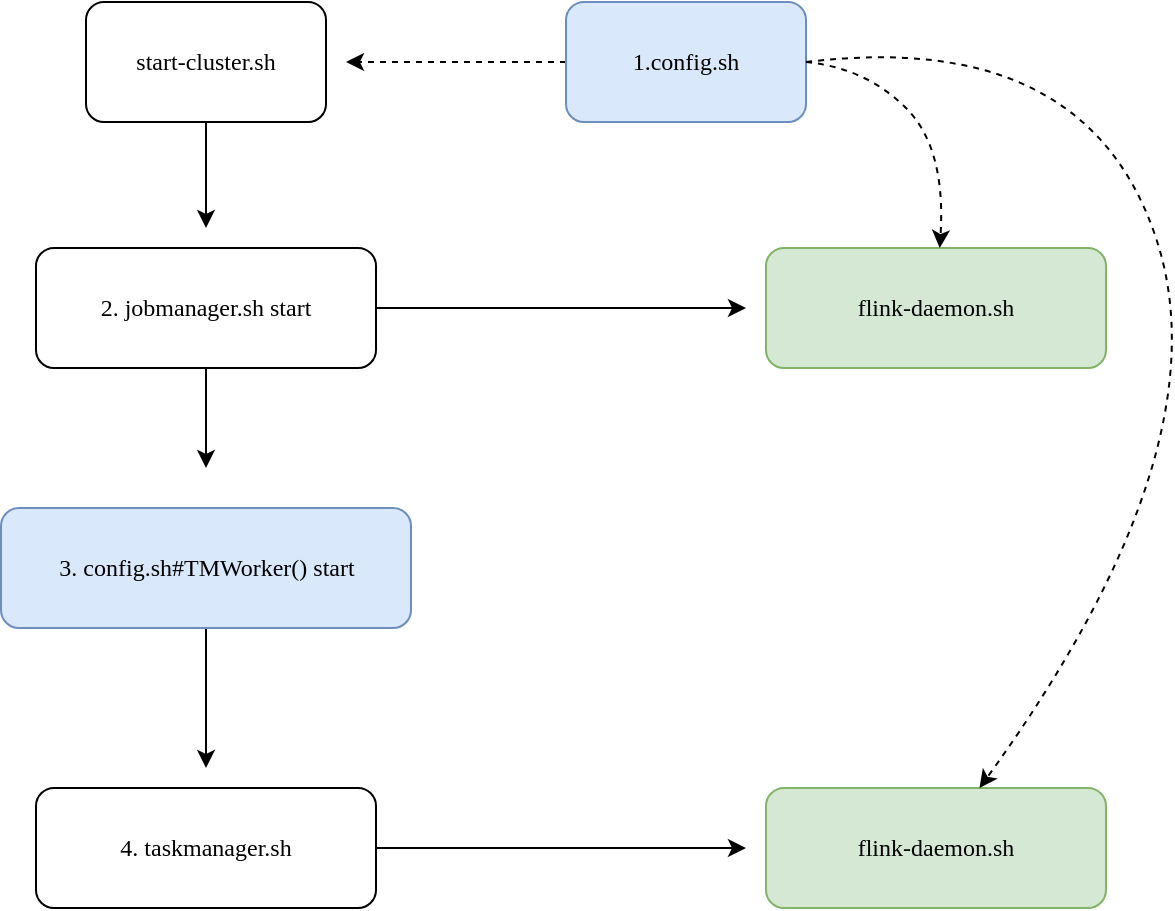 <mxfile version="24.1.0" type="device" pages="3">
  <diagram name="脚本执行脉络图" id="qLQxipcltvYCt7U49bK6">
    <mxGraphModel dx="2218" dy="1021" grid="1" gridSize="10" guides="1" tooltips="1" connect="1" arrows="1" fold="1" page="0" pageScale="1" pageWidth="827" pageHeight="1169" math="0" shadow="0">
      <root>
        <mxCell id="0" />
        <mxCell id="1" parent="0" />
        <mxCell id="XckGWlKGxGuaQi7iGHcU-10" style="edgeStyle=orthogonalEdgeStyle;rounded=0;orthogonalLoop=1;jettySize=auto;html=1;fontFamily=Comic Sans MS;" parent="1" source="XckGWlKGxGuaQi7iGHcU-1" edge="1">
          <mxGeometry relative="1" as="geometry">
            <mxPoint x="70" y="220" as="targetPoint" />
          </mxGeometry>
        </mxCell>
        <mxCell id="XckGWlKGxGuaQi7iGHcU-1" value="start-cluster.sh" style="rounded=1;whiteSpace=wrap;html=1;fontFamily=Comic Sans MS;" parent="1" vertex="1">
          <mxGeometry x="10" y="107" width="120" height="60" as="geometry" />
        </mxCell>
        <mxCell id="XckGWlKGxGuaQi7iGHcU-14" style="edgeStyle=orthogonalEdgeStyle;rounded=0;orthogonalLoop=1;jettySize=auto;html=1;fontFamily=Comic Sans MS;dashed=1;" parent="1" source="XckGWlKGxGuaQi7iGHcU-2" edge="1">
          <mxGeometry relative="1" as="geometry">
            <mxPoint x="140" y="137" as="targetPoint" />
          </mxGeometry>
        </mxCell>
        <mxCell id="XckGWlKGxGuaQi7iGHcU-2" value="1.config.sh" style="rounded=1;whiteSpace=wrap;html=1;fillColor=#dae8fc;strokeColor=#6c8ebf;fontFamily=Comic Sans MS;" parent="1" vertex="1">
          <mxGeometry x="250" y="107" width="120" height="60" as="geometry" />
        </mxCell>
        <mxCell id="XckGWlKGxGuaQi7iGHcU-12" style="edgeStyle=orthogonalEdgeStyle;rounded=0;orthogonalLoop=1;jettySize=auto;html=1;fontFamily=Comic Sans MS;" parent="1" source="XckGWlKGxGuaQi7iGHcU-3" edge="1">
          <mxGeometry relative="1" as="geometry">
            <mxPoint x="70" y="340" as="targetPoint" />
          </mxGeometry>
        </mxCell>
        <mxCell id="XckGWlKGxGuaQi7iGHcU-18" style="edgeStyle=orthogonalEdgeStyle;rounded=0;orthogonalLoop=1;jettySize=auto;html=1;" parent="1" source="XckGWlKGxGuaQi7iGHcU-3" edge="1">
          <mxGeometry relative="1" as="geometry">
            <mxPoint x="340" y="260" as="targetPoint" />
          </mxGeometry>
        </mxCell>
        <mxCell id="XckGWlKGxGuaQi7iGHcU-3" value="2. jobmanager.sh start" style="rounded=1;whiteSpace=wrap;html=1;fontFamily=Comic Sans MS;" parent="1" vertex="1">
          <mxGeometry x="-15" y="230" width="170" height="60" as="geometry" />
        </mxCell>
        <mxCell id="XckGWlKGxGuaQi7iGHcU-16" style="edgeStyle=orthogonalEdgeStyle;rounded=0;orthogonalLoop=1;jettySize=auto;html=1;" parent="1" source="XckGWlKGxGuaQi7iGHcU-4" edge="1">
          <mxGeometry relative="1" as="geometry">
            <mxPoint x="70" y="490" as="targetPoint" />
          </mxGeometry>
        </mxCell>
        <mxCell id="XckGWlKGxGuaQi7iGHcU-4" value="3. config.sh#TMWorker() start" style="rounded=1;whiteSpace=wrap;html=1;fontFamily=Comic Sans MS;fillColor=#dae8fc;strokeColor=#6c8ebf;" parent="1" vertex="1">
          <mxGeometry x="-32.5" y="360" width="205" height="60" as="geometry" />
        </mxCell>
        <mxCell id="XckGWlKGxGuaQi7iGHcU-20" style="edgeStyle=orthogonalEdgeStyle;rounded=0;orthogonalLoop=1;jettySize=auto;html=1;" parent="1" source="XckGWlKGxGuaQi7iGHcU-15" edge="1">
          <mxGeometry relative="1" as="geometry">
            <mxPoint x="340" y="530" as="targetPoint" />
          </mxGeometry>
        </mxCell>
        <mxCell id="XckGWlKGxGuaQi7iGHcU-15" value="4. taskmanager.sh" style="rounded=1;whiteSpace=wrap;html=1;fontFamily=Comic Sans MS;" parent="1" vertex="1">
          <mxGeometry x="-15" y="500" width="170" height="60" as="geometry" />
        </mxCell>
        <mxCell id="XckGWlKGxGuaQi7iGHcU-17" value="flink-daemon.sh" style="rounded=1;whiteSpace=wrap;html=1;fontFamily=Comic Sans MS;fillColor=#d5e8d4;strokeColor=#82b366;" parent="1" vertex="1">
          <mxGeometry x="350" y="230" width="170" height="60" as="geometry" />
        </mxCell>
        <mxCell id="XckGWlKGxGuaQi7iGHcU-19" value="flink-daemon.sh" style="rounded=1;whiteSpace=wrap;html=1;fontFamily=Comic Sans MS;fillColor=#d5e8d4;strokeColor=#82b366;" parent="1" vertex="1">
          <mxGeometry x="350" y="500" width="170" height="60" as="geometry" />
        </mxCell>
        <mxCell id="XckGWlKGxGuaQi7iGHcU-21" value="" style="curved=1;endArrow=classic;html=1;rounded=0;exitX=1;exitY=0.5;exitDx=0;exitDy=0;dashed=1;" parent="1" source="XckGWlKGxGuaQi7iGHcU-2" target="XckGWlKGxGuaQi7iGHcU-17" edge="1">
          <mxGeometry width="50" height="50" relative="1" as="geometry">
            <mxPoint x="540" y="110" as="sourcePoint" />
            <mxPoint x="590" y="60" as="targetPoint" />
            <Array as="points">
              <mxPoint x="400" y="140" />
              <mxPoint x="440" y="180" />
            </Array>
          </mxGeometry>
        </mxCell>
        <mxCell id="XckGWlKGxGuaQi7iGHcU-22" value="" style="curved=1;endArrow=classic;html=1;rounded=0;exitX=1;exitY=0.5;exitDx=0;exitDy=0;dashed=1;" parent="1" source="XckGWlKGxGuaQi7iGHcU-2" target="XckGWlKGxGuaQi7iGHcU-19" edge="1">
          <mxGeometry width="50" height="50" relative="1" as="geometry">
            <mxPoint x="370" y="140" as="sourcePoint" />
            <mxPoint x="510" y="70" as="targetPoint" />
            <Array as="points">
              <mxPoint x="510" y="120" />
              <mxPoint x="580" y="330" />
            </Array>
          </mxGeometry>
        </mxCell>
      </root>
    </mxGraphModel>
  </diagram>
  <diagram id="6ah8BxiyfzNkMK9-WwPY" name="架构图">
    <mxGraphModel dx="2618" dy="1421" grid="1" gridSize="10" guides="1" tooltips="1" connect="1" arrows="1" fold="1" page="0" pageScale="1" pageWidth="827" pageHeight="1169" math="0" shadow="0">
      <root>
        <mxCell id="0" />
        <mxCell id="1" parent="0" />
        <mxCell id="Ogwne1K36fe63-1TLjFC-1" value="" style="rounded=0;whiteSpace=wrap;html=1;fillColor=#F5A030;" vertex="1" parent="1">
          <mxGeometry x="138" y="200" width="300" height="250" as="geometry" />
        </mxCell>
        <mxCell id="Ogwne1K36fe63-1TLjFC-2" value="Actor System" style="rounded=0;whiteSpace=wrap;html=1;fillColor=#b8bec6;fontColor=#333333;strokeColor=#666666;" vertex="1" parent="1">
          <mxGeometry x="148" y="250" width="280" height="50" as="geometry" />
        </mxCell>
        <mxCell id="Ogwne1K36fe63-1TLjFC-3" value="Scheduler" style="rounded=0;whiteSpace=wrap;html=1;fillColor=#b8bec6;fontColor=#333333;strokeColor=#666666;" vertex="1" parent="1">
          <mxGeometry x="328" y="320" width="100" height="40" as="geometry" />
        </mxCell>
        <mxCell id="Ogwne1K36fe63-1TLjFC-4" value="Checkpoint&lt;br&gt;Coordinator" style="rounded=0;whiteSpace=wrap;html=1;fillColor=#b8bec6;fontColor=#333333;strokeColor=#666666;" vertex="1" parent="1">
          <mxGeometry x="328" y="380" width="100" height="40" as="geometry" />
        </mxCell>
        <mxCell id="Ogwne1K36fe63-1TLjFC-5" value="JobManager" style="text;html=1;align=center;verticalAlign=middle;whiteSpace=wrap;rounded=0;fontFamily=Comic Sans MS;fontSize=13;fontStyle=1" vertex="1" parent="1">
          <mxGeometry x="148" y="200" width="90" height="40" as="geometry" />
        </mxCell>
        <mxCell id="Ogwne1K36fe63-1TLjFC-7" value="" style="rounded=0;whiteSpace=wrap;html=1;fillColor=#e4eaf4;" vertex="1" parent="1">
          <mxGeometry x="148" y="320" width="170" height="100" as="geometry" />
        </mxCell>
        <mxCell id="Ogwne1K36fe63-1TLjFC-8" value="" style="ellipse;whiteSpace=wrap;html=1;aspect=fixed;fillColor=#F5A030;" vertex="1" parent="1">
          <mxGeometry x="278" y="348" width="14" height="14" as="geometry" />
        </mxCell>
        <mxCell id="Ogwne1K36fe63-1TLjFC-10" value="" style="ellipse;whiteSpace=wrap;html=1;aspect=fixed;fillColor=#F5A030;" vertex="1" parent="1">
          <mxGeometry x="277" y="379" width="14" height="14" as="geometry" />
        </mxCell>
        <mxCell id="Ogwne1K36fe63-1TLjFC-11" value="" style="ellipse;whiteSpace=wrap;html=1;aspect=fixed;fillColor=#F5A030;" vertex="1" parent="1">
          <mxGeometry x="224" y="365" width="14" height="14" as="geometry" />
        </mxCell>
        <mxCell id="Ogwne1K36fe63-1TLjFC-12" value="" style="ellipse;whiteSpace=wrap;html=1;aspect=fixed;fillColor=#F5A030;" vertex="1" parent="1">
          <mxGeometry x="238" y="399" width="14" height="14" as="geometry" />
        </mxCell>
        <mxCell id="Ogwne1K36fe63-1TLjFC-13" value="" style="ellipse;whiteSpace=wrap;html=1;aspect=fixed;fillColor=#F5A030;" vertex="1" parent="1">
          <mxGeometry x="174" y="393" width="14" height="14" as="geometry" />
        </mxCell>
        <mxCell id="Ogwne1K36fe63-1TLjFC-15" value="" style="endArrow=classic;html=1;rounded=0;entryX=0;entryY=1;entryDx=0;entryDy=0;exitX=1;exitY=0;exitDx=0;exitDy=0;" edge="1" parent="1" source="Ogwne1K36fe63-1TLjFC-13" target="Ogwne1K36fe63-1TLjFC-11">
          <mxGeometry width="50" height="50" relative="1" as="geometry">
            <mxPoint x="194" y="397" as="sourcePoint" />
            <mxPoint x="224" y="383" as="targetPoint" />
          </mxGeometry>
        </mxCell>
        <mxCell id="Ogwne1K36fe63-1TLjFC-16" value="" style="endArrow=classic;html=1;rounded=0;entryX=0;entryY=1;entryDx=0;entryDy=0;exitX=1;exitY=0.5;exitDx=0;exitDy=0;" edge="1" parent="1" source="Ogwne1K36fe63-1TLjFC-11">
          <mxGeometry width="50" height="50" relative="1" as="geometry">
            <mxPoint x="237" y="375" as="sourcePoint" />
            <mxPoint x="277" y="357" as="targetPoint" />
          </mxGeometry>
        </mxCell>
        <mxCell id="Ogwne1K36fe63-1TLjFC-17" value="" style="endArrow=classic;html=1;rounded=0;entryX=0;entryY=0.5;entryDx=0;entryDy=0;exitX=1;exitY=1;exitDx=0;exitDy=0;" edge="1" parent="1" source="Ogwne1K36fe63-1TLjFC-11" target="Ogwne1K36fe63-1TLjFC-10">
          <mxGeometry width="50" height="50" relative="1" as="geometry">
            <mxPoint x="248" y="382" as="sourcePoint" />
            <mxPoint x="287" y="367" as="targetPoint" />
          </mxGeometry>
        </mxCell>
        <mxCell id="Ogwne1K36fe63-1TLjFC-18" value="" style="endArrow=classic;html=1;rounded=0;entryX=0;entryY=1;entryDx=0;entryDy=0;exitX=1;exitY=0.5;exitDx=0;exitDy=0;" edge="1" parent="1" source="Ogwne1K36fe63-1TLjFC-12" target="Ogwne1K36fe63-1TLjFC-10">
          <mxGeometry width="50" height="50" relative="1" as="geometry">
            <mxPoint x="246" y="387" as="sourcePoint" />
            <mxPoint x="287" y="396" as="targetPoint" />
          </mxGeometry>
        </mxCell>
        <mxCell id="Ogwne1K36fe63-1TLjFC-19" value="" style="endArrow=classic;html=1;rounded=0;entryX=0;entryY=0.5;entryDx=0;entryDy=0;exitX=1;exitY=1;exitDx=0;exitDy=0;" edge="1" parent="1" source="Ogwne1K36fe63-1TLjFC-13" target="Ogwne1K36fe63-1TLjFC-12">
          <mxGeometry width="50" height="50" relative="1" as="geometry">
            <mxPoint x="196" y="405" as="sourcePoint" />
            <mxPoint x="236" y="387" as="targetPoint" />
          </mxGeometry>
        </mxCell>
        <mxCell id="Ogwne1K36fe63-1TLjFC-20" value="Dataflow Graph" style="text;html=1;align=center;verticalAlign=middle;whiteSpace=wrap;rounded=0;" vertex="1" parent="1">
          <mxGeometry x="168" y="325" width="100" height="35" as="geometry" />
        </mxCell>
        <mxCell id="Ogwne1K36fe63-1TLjFC-22" value="" style="rounded=0;whiteSpace=wrap;html=1;fillColor=#F5A030;" vertex="1" parent="1">
          <mxGeometry x="350" y="-330" width="300" height="330" as="geometry" />
        </mxCell>
        <mxCell id="Ogwne1K36fe63-1TLjFC-23" value="Task&lt;div&gt;Slot&lt;/div&gt;" style="rounded=0;whiteSpace=wrap;html=1;fillColor=#e4eaf4;fontColor=#333333;strokeColor=#666666;verticalAlign=top;" vertex="1" parent="1">
          <mxGeometry x="371" y="-280" width="67" height="110" as="geometry" />
        </mxCell>
        <mxCell id="Ogwne1K36fe63-1TLjFC-24" value="Memory &amp;amp; I/O Manager" style="rounded=0;whiteSpace=wrap;html=1;fillColor=#b8bec6;fontColor=#333333;strokeColor=#666666;" vertex="1" parent="1">
          <mxGeometry x="371" y="-150" width="257" height="40" as="geometry" />
        </mxCell>
        <mxCell id="Ogwne1K36fe63-1TLjFC-25" value="Network Manager" style="rounded=0;whiteSpace=wrap;html=1;fillColor=#b8bec6;fontColor=#333333;strokeColor=#666666;" vertex="1" parent="1">
          <mxGeometry x="372" y="-100" width="255" height="40" as="geometry" />
        </mxCell>
        <mxCell id="Ogwne1K36fe63-1TLjFC-26" value="TaskManager" style="text;html=1;align=center;verticalAlign=middle;whiteSpace=wrap;rounded=0;fontFamily=Comic Sans MS;fontSize=13;fontStyle=1" vertex="1" parent="1">
          <mxGeometry x="358" y="-330" width="90" height="40" as="geometry" />
        </mxCell>
        <mxCell id="Ogwne1K36fe63-1TLjFC-39" value="(Master / YARN Application Master)" style="text;html=1;align=center;verticalAlign=middle;whiteSpace=wrap;rounded=0;" vertex="1" parent="1">
          <mxGeometry x="175" y="460" width="226" height="30" as="geometry" />
        </mxCell>
        <mxCell id="Ogwne1K36fe63-1TLjFC-40" value="Task&lt;div&gt;Slot&lt;/div&gt;" style="rounded=0;whiteSpace=wrap;html=1;fillColor=#e4eaf4;fontColor=#333333;strokeColor=#666666;verticalAlign=top;" vertex="1" parent="1">
          <mxGeometry x="463.5" y="-280" width="70" height="110" as="geometry" />
        </mxCell>
        <mxCell id="Ogwne1K36fe63-1TLjFC-41" value="Task&lt;div&gt;Slot&lt;/div&gt;" style="rounded=0;whiteSpace=wrap;html=1;fillColor=#e4eaf4;fontColor=#333333;strokeColor=#666666;verticalAlign=top;" vertex="1" parent="1">
          <mxGeometry x="558" y="-280" width="70" height="110" as="geometry" />
        </mxCell>
        <mxCell id="Ogwne1K36fe63-1TLjFC-42" value="Actor System" style="rounded=0;whiteSpace=wrap;html=1;fillColor=#b8bec6;fontColor=#333333;strokeColor=#666666;" vertex="1" parent="1">
          <mxGeometry x="371" y="-50" width="255" height="40" as="geometry" />
        </mxCell>
        <mxCell id="Ogwne1K36fe63-1TLjFC-44" value="Task" style="ellipse;whiteSpace=wrap;html=1;aspect=fixed;fillColor=#BE74F1;" vertex="1" parent="1">
          <mxGeometry x="378" y="-230" width="50" height="50" as="geometry" />
        </mxCell>
        <mxCell id="Ogwne1K36fe63-1TLjFC-45" value="Task" style="ellipse;whiteSpace=wrap;html=1;aspect=fixed;fillColor=#BE74F1;" vertex="1" parent="1">
          <mxGeometry x="475" y="-230" width="50" height="50" as="geometry" />
        </mxCell>
        <mxCell id="Ogwne1K36fe63-1TLjFC-46" value="Worker" style="text;html=1;align=center;verticalAlign=middle;whiteSpace=wrap;rounded=0;" vertex="1" parent="1">
          <mxGeometry x="469" y="-360" width="60" height="30" as="geometry" />
        </mxCell>
        <mxCell id="Ogwne1K36fe63-1TLjFC-47" value="" style="rounded=0;whiteSpace=wrap;html=1;fillColor=#F5A030;" vertex="1" parent="1">
          <mxGeometry x="-90" y="-330" width="300" height="330" as="geometry" />
        </mxCell>
        <mxCell id="Ogwne1K36fe63-1TLjFC-48" value="Task&lt;div&gt;Slot&lt;/div&gt;" style="rounded=0;whiteSpace=wrap;html=1;fillColor=#e4eaf4;fontColor=#333333;strokeColor=#666666;verticalAlign=top;" vertex="1" parent="1">
          <mxGeometry x="-69" y="-280" width="67" height="110" as="geometry" />
        </mxCell>
        <mxCell id="Ogwne1K36fe63-1TLjFC-49" value="Memory &amp;amp; I/O Manager" style="rounded=0;whiteSpace=wrap;html=1;fillColor=#b8bec6;fontColor=#333333;strokeColor=#666666;" vertex="1" parent="1">
          <mxGeometry x="-69" y="-150" width="257" height="40" as="geometry" />
        </mxCell>
        <mxCell id="Ogwne1K36fe63-1TLjFC-50" value="Network Manager" style="rounded=0;whiteSpace=wrap;html=1;fillColor=#b8bec6;fontColor=#333333;strokeColor=#666666;" vertex="1" parent="1">
          <mxGeometry x="-68" y="-100" width="255" height="40" as="geometry" />
        </mxCell>
        <mxCell id="Ogwne1K36fe63-1TLjFC-51" value="TaskManager" style="text;html=1;align=center;verticalAlign=middle;whiteSpace=wrap;rounded=0;fontFamily=Comic Sans MS;fontSize=13;fontStyle=1" vertex="1" parent="1">
          <mxGeometry x="-82" y="-330" width="90" height="40" as="geometry" />
        </mxCell>
        <mxCell id="Ogwne1K36fe63-1TLjFC-52" value="Task&lt;div&gt;Slot&lt;/div&gt;" style="rounded=0;whiteSpace=wrap;html=1;fillColor=#e4eaf4;fontColor=#333333;strokeColor=#666666;verticalAlign=top;" vertex="1" parent="1">
          <mxGeometry x="23.5" y="-280" width="70" height="110" as="geometry" />
        </mxCell>
        <mxCell id="Ogwne1K36fe63-1TLjFC-53" value="Task&lt;div&gt;Slot&lt;/div&gt;" style="rounded=0;whiteSpace=wrap;html=1;fillColor=#e4eaf4;fontColor=#333333;strokeColor=#666666;verticalAlign=top;" vertex="1" parent="1">
          <mxGeometry x="118" y="-280" width="70" height="110" as="geometry" />
        </mxCell>
        <mxCell id="Ogwne1K36fe63-1TLjFC-54" value="Actor System" style="rounded=0;whiteSpace=wrap;html=1;fillColor=#b8bec6;fontColor=#333333;strokeColor=#666666;" vertex="1" parent="1">
          <mxGeometry x="-69" y="-50" width="255" height="40" as="geometry" />
        </mxCell>
        <mxCell id="Ogwne1K36fe63-1TLjFC-55" value="Task" style="ellipse;whiteSpace=wrap;html=1;aspect=fixed;fillColor=#BE74F1;" vertex="1" parent="1">
          <mxGeometry x="-62" y="-230" width="50" height="50" as="geometry" />
        </mxCell>
        <mxCell id="Ogwne1K36fe63-1TLjFC-56" value="Task" style="ellipse;whiteSpace=wrap;html=1;aspect=fixed;fillColor=#BE74F1;" vertex="1" parent="1">
          <mxGeometry x="35" y="-230" width="50" height="50" as="geometry" />
        </mxCell>
        <mxCell id="Ogwne1K36fe63-1TLjFC-57" value="Worker" style="text;html=1;align=center;verticalAlign=middle;whiteSpace=wrap;rounded=0;" vertex="1" parent="1">
          <mxGeometry x="29" y="-360" width="60" height="30" as="geometry" />
        </mxCell>
        <mxCell id="Ogwne1K36fe63-1TLjFC-59" value="Data Streams" style="shape=doubleArrow;whiteSpace=wrap;html=1;" vertex="1" parent="1">
          <mxGeometry x="180" y="-115" width="200" height="70" as="geometry" />
        </mxCell>
        <mxCell id="Ogwne1K36fe63-1TLjFC-60" value="" style="rounded=0;whiteSpace=wrap;html=1;" vertex="1" parent="1">
          <mxGeometry x="-540" y="50" width="350" height="220" as="geometry" />
        </mxCell>
        <mxCell id="Ogwne1K36fe63-1TLjFC-61" value="Flink Program" style="text;html=1;align=center;verticalAlign=middle;whiteSpace=wrap;rounded=0;fontFamily=Comic Sans MS;fontSize=13;fontStyle=1" vertex="1" parent="1">
          <mxGeometry x="-530" y="50" width="120" height="40" as="geometry" />
        </mxCell>
        <mxCell id="Ogwne1K36fe63-1TLjFC-62" value="Optimizer/&lt;br&gt;Graph Builder" style="rounded=0;whiteSpace=wrap;html=1;fillColor=#e4eaf4;" vertex="1" parent="1">
          <mxGeometry x="-510" y="170" width="120" height="60" as="geometry" />
        </mxCell>
        <mxCell id="Ogwne1K36fe63-1TLjFC-63" value="" style="rounded=0;whiteSpace=wrap;html=1;fillColor=#e4eaf4;" vertex="1" parent="1">
          <mxGeometry x="-320" y="170" width="120" height="90" as="geometry" />
        </mxCell>
        <mxCell id="Ogwne1K36fe63-1TLjFC-64" value="Actor&lt;div&gt;System&lt;/div&gt;" style="rounded=0;whiteSpace=wrap;html=1;fillColor=#b8bec6;" vertex="1" parent="1">
          <mxGeometry x="-310" y="206" width="100" height="44" as="geometry" />
        </mxCell>
        <mxCell id="Ogwne1K36fe63-1TLjFC-65" value="Client" style="text;html=1;align=center;verticalAlign=middle;whiteSpace=wrap;rounded=0;fontFamily=Comic Sans MS;fontSize=13;fontStyle=1" vertex="1" parent="1">
          <mxGeometry x="-320" y="166" width="80" height="34" as="geometry" />
        </mxCell>
        <mxCell id="Ogwne1K36fe63-1TLjFC-66" value="Program&lt;br&gt;code" style="shape=document;whiteSpace=wrap;html=1;boundedLbl=1;fillColor=#e6526e;" vertex="1" parent="1">
          <mxGeometry x="-410" y="90" width="120" height="60" as="geometry" />
        </mxCell>
      </root>
    </mxGraphModel>
  </diagram>
  <diagram id="871BP94PNj1M7mBtBspo" name="第 3 页">
    <mxGraphModel dx="2618" dy="1421" grid="1" gridSize="10" guides="1" tooltips="1" connect="1" arrows="1" fold="1" page="0" pageScale="1" pageWidth="827" pageHeight="1169" math="0" shadow="0">
      <root>
        <mxCell id="0" />
        <mxCell id="1" parent="0" />
        <mxCell id="5KXXsxhxferGEYDXDmMB-51" value="" style="rounded=1;whiteSpace=wrap;html=1;fillColor=none;strokeColor=#6c8ebf;dashed=1;" vertex="1" parent="1">
          <mxGeometry x="328" y="-360" width="342" height="380" as="geometry" />
        </mxCell>
        <mxCell id="5KXXsxhxferGEYDXDmMB-52" value="TaskManagerRunner" style="text;html=1;align=center;verticalAlign=middle;whiteSpace=wrap;rounded=1;fillColor=#dae8fc;strokeColor=default;fontStyle=1" vertex="1" parent="1">
          <mxGeometry x="387.5" y="-390" width="252" height="30" as="geometry" />
        </mxCell>
        <mxCell id="5KXXsxhxferGEYDXDmMB-1" value="" style="rounded=0;whiteSpace=wrap;html=1;fillColor=#F5A030;" vertex="1" parent="1">
          <mxGeometry x="138" y="200" width="300" height="250" as="geometry" />
        </mxCell>
        <mxCell id="5KXXsxhxferGEYDXDmMB-2" value="Actor System" style="rounded=0;whiteSpace=wrap;html=1;fillColor=#b8bec6;fontColor=#333333;strokeColor=#666666;" vertex="1" parent="1">
          <mxGeometry x="148" y="250" width="280" height="50" as="geometry" />
        </mxCell>
        <mxCell id="5KXXsxhxferGEYDXDmMB-3" value="Scheduler" style="rounded=0;whiteSpace=wrap;html=1;fillColor=#b8bec6;fontColor=#333333;strokeColor=#666666;" vertex="1" parent="1">
          <mxGeometry x="328" y="320" width="100" height="40" as="geometry" />
        </mxCell>
        <mxCell id="5KXXsxhxferGEYDXDmMB-4" value="Checkpoint&lt;br&gt;Coordinator" style="rounded=0;whiteSpace=wrap;html=1;fillColor=#b8bec6;fontColor=#333333;strokeColor=#666666;" vertex="1" parent="1">
          <mxGeometry x="328" y="380" width="100" height="40" as="geometry" />
        </mxCell>
        <mxCell id="5KXXsxhxferGEYDXDmMB-5" value="JobManager" style="text;html=1;align=center;verticalAlign=middle;whiteSpace=wrap;rounded=0;fontFamily=Comic Sans MS;fontSize=13;fontStyle=1" vertex="1" parent="1">
          <mxGeometry x="148" y="200" width="90" height="40" as="geometry" />
        </mxCell>
        <mxCell id="5KXXsxhxferGEYDXDmMB-6" value="" style="rounded=0;whiteSpace=wrap;html=1;fillColor=#e4eaf4;" vertex="1" parent="1">
          <mxGeometry x="148" y="320" width="170" height="100" as="geometry" />
        </mxCell>
        <mxCell id="5KXXsxhxferGEYDXDmMB-7" value="" style="ellipse;whiteSpace=wrap;html=1;aspect=fixed;fillColor=#F5A030;" vertex="1" parent="1">
          <mxGeometry x="278" y="348" width="14" height="14" as="geometry" />
        </mxCell>
        <mxCell id="5KXXsxhxferGEYDXDmMB-8" value="" style="ellipse;whiteSpace=wrap;html=1;aspect=fixed;fillColor=#F5A030;" vertex="1" parent="1">
          <mxGeometry x="277" y="379" width="14" height="14" as="geometry" />
        </mxCell>
        <mxCell id="5KXXsxhxferGEYDXDmMB-9" value="" style="ellipse;whiteSpace=wrap;html=1;aspect=fixed;fillColor=#F5A030;" vertex="1" parent="1">
          <mxGeometry x="224" y="365" width="14" height="14" as="geometry" />
        </mxCell>
        <mxCell id="5KXXsxhxferGEYDXDmMB-10" value="" style="ellipse;whiteSpace=wrap;html=1;aspect=fixed;fillColor=#F5A030;" vertex="1" parent="1">
          <mxGeometry x="238" y="399" width="14" height="14" as="geometry" />
        </mxCell>
        <mxCell id="5KXXsxhxferGEYDXDmMB-11" value="" style="ellipse;whiteSpace=wrap;html=1;aspect=fixed;fillColor=#F5A030;" vertex="1" parent="1">
          <mxGeometry x="174" y="393" width="14" height="14" as="geometry" />
        </mxCell>
        <mxCell id="5KXXsxhxferGEYDXDmMB-12" value="" style="endArrow=classic;html=1;rounded=0;entryX=0;entryY=1;entryDx=0;entryDy=0;exitX=1;exitY=0;exitDx=0;exitDy=0;" edge="1" parent="1" source="5KXXsxhxferGEYDXDmMB-11" target="5KXXsxhxferGEYDXDmMB-9">
          <mxGeometry width="50" height="50" relative="1" as="geometry">
            <mxPoint x="194" y="397" as="sourcePoint" />
            <mxPoint x="224" y="383" as="targetPoint" />
          </mxGeometry>
        </mxCell>
        <mxCell id="5KXXsxhxferGEYDXDmMB-13" value="" style="endArrow=classic;html=1;rounded=0;entryX=0;entryY=1;entryDx=0;entryDy=0;exitX=1;exitY=0.5;exitDx=0;exitDy=0;" edge="1" parent="1" source="5KXXsxhxferGEYDXDmMB-9">
          <mxGeometry width="50" height="50" relative="1" as="geometry">
            <mxPoint x="237" y="375" as="sourcePoint" />
            <mxPoint x="277" y="357" as="targetPoint" />
          </mxGeometry>
        </mxCell>
        <mxCell id="5KXXsxhxferGEYDXDmMB-14" value="" style="endArrow=classic;html=1;rounded=0;entryX=0;entryY=0.5;entryDx=0;entryDy=0;exitX=1;exitY=1;exitDx=0;exitDy=0;" edge="1" parent="1" source="5KXXsxhxferGEYDXDmMB-9" target="5KXXsxhxferGEYDXDmMB-8">
          <mxGeometry width="50" height="50" relative="1" as="geometry">
            <mxPoint x="248" y="382" as="sourcePoint" />
            <mxPoint x="287" y="367" as="targetPoint" />
          </mxGeometry>
        </mxCell>
        <mxCell id="5KXXsxhxferGEYDXDmMB-15" value="" style="endArrow=classic;html=1;rounded=0;entryX=0;entryY=1;entryDx=0;entryDy=0;exitX=1;exitY=0.5;exitDx=0;exitDy=0;" edge="1" parent="1" source="5KXXsxhxferGEYDXDmMB-10" target="5KXXsxhxferGEYDXDmMB-8">
          <mxGeometry width="50" height="50" relative="1" as="geometry">
            <mxPoint x="246" y="387" as="sourcePoint" />
            <mxPoint x="287" y="396" as="targetPoint" />
          </mxGeometry>
        </mxCell>
        <mxCell id="5KXXsxhxferGEYDXDmMB-16" value="" style="endArrow=classic;html=1;rounded=0;entryX=0;entryY=0.5;entryDx=0;entryDy=0;exitX=1;exitY=1;exitDx=0;exitDy=0;" edge="1" parent="1" source="5KXXsxhxferGEYDXDmMB-11" target="5KXXsxhxferGEYDXDmMB-10">
          <mxGeometry width="50" height="50" relative="1" as="geometry">
            <mxPoint x="196" y="405" as="sourcePoint" />
            <mxPoint x="236" y="387" as="targetPoint" />
          </mxGeometry>
        </mxCell>
        <mxCell id="5KXXsxhxferGEYDXDmMB-17" value="Dataflow Graph" style="text;html=1;align=center;verticalAlign=middle;whiteSpace=wrap;rounded=0;" vertex="1" parent="1">
          <mxGeometry x="168" y="325" width="100" height="35" as="geometry" />
        </mxCell>
        <mxCell id="5KXXsxhxferGEYDXDmMB-18" value="" style="rounded=0;whiteSpace=wrap;html=1;fillColor=#F5A030;" vertex="1" parent="1">
          <mxGeometry x="350" y="-330" width="300" height="330" as="geometry" />
        </mxCell>
        <mxCell id="5KXXsxhxferGEYDXDmMB-19" value="Task&lt;div&gt;Slot&lt;/div&gt;" style="rounded=0;whiteSpace=wrap;html=1;fillColor=#e4eaf4;fontColor=#333333;strokeColor=#666666;verticalAlign=top;" vertex="1" parent="1">
          <mxGeometry x="371" y="-280" width="67" height="110" as="geometry" />
        </mxCell>
        <mxCell id="5KXXsxhxferGEYDXDmMB-20" value="Memory &amp;amp; I/O Manager" style="rounded=0;whiteSpace=wrap;html=1;fillColor=#b8bec6;fontColor=#333333;strokeColor=#666666;" vertex="1" parent="1">
          <mxGeometry x="371" y="-150" width="257" height="40" as="geometry" />
        </mxCell>
        <mxCell id="5KXXsxhxferGEYDXDmMB-21" value="Network Manager" style="rounded=0;whiteSpace=wrap;html=1;fillColor=#b8bec6;fontColor=#333333;strokeColor=#666666;" vertex="1" parent="1">
          <mxGeometry x="372" y="-100" width="255" height="40" as="geometry" />
        </mxCell>
        <mxCell id="5KXXsxhxferGEYDXDmMB-22" value="TaskManager" style="text;html=1;align=center;verticalAlign=middle;whiteSpace=wrap;rounded=0;fontFamily=Comic Sans MS;fontSize=13;fontStyle=1" vertex="1" parent="1">
          <mxGeometry x="358" y="-330" width="90" height="40" as="geometry" />
        </mxCell>
        <mxCell id="5KXXsxhxferGEYDXDmMB-23" value="(Master / YARN Application Master)" style="text;html=1;align=center;verticalAlign=middle;whiteSpace=wrap;rounded=0;" vertex="1" parent="1">
          <mxGeometry x="175" y="460" width="226" height="30" as="geometry" />
        </mxCell>
        <mxCell id="5KXXsxhxferGEYDXDmMB-24" value="Task&lt;div&gt;Slot&lt;/div&gt;" style="rounded=0;whiteSpace=wrap;html=1;fillColor=#e4eaf4;fontColor=#333333;strokeColor=#666666;verticalAlign=top;" vertex="1" parent="1">
          <mxGeometry x="463.5" y="-280" width="70" height="110" as="geometry" />
        </mxCell>
        <mxCell id="5KXXsxhxferGEYDXDmMB-25" value="Task&lt;div&gt;Slot&lt;/div&gt;" style="rounded=0;whiteSpace=wrap;html=1;fillColor=#e4eaf4;fontColor=#333333;strokeColor=#666666;verticalAlign=top;" vertex="1" parent="1">
          <mxGeometry x="558" y="-280" width="70" height="110" as="geometry" />
        </mxCell>
        <mxCell id="5KXXsxhxferGEYDXDmMB-26" value="Actor System" style="rounded=0;whiteSpace=wrap;html=1;fillColor=#b8bec6;fontColor=#333333;strokeColor=#666666;" vertex="1" parent="1">
          <mxGeometry x="371" y="-50" width="255" height="40" as="geometry" />
        </mxCell>
        <mxCell id="5KXXsxhxferGEYDXDmMB-27" value="Task" style="ellipse;whiteSpace=wrap;html=1;aspect=fixed;fillColor=#BE74F1;" vertex="1" parent="1">
          <mxGeometry x="378" y="-230" width="50" height="50" as="geometry" />
        </mxCell>
        <mxCell id="5KXXsxhxferGEYDXDmMB-28" value="Task" style="ellipse;whiteSpace=wrap;html=1;aspect=fixed;fillColor=#BE74F1;" vertex="1" parent="1">
          <mxGeometry x="475" y="-230" width="50" height="50" as="geometry" />
        </mxCell>
        <mxCell id="5KXXsxhxferGEYDXDmMB-29" value="Worker" style="text;html=1;align=center;verticalAlign=middle;whiteSpace=wrap;rounded=0;" vertex="1" parent="1">
          <mxGeometry x="469" y="-360" width="60" height="30" as="geometry" />
        </mxCell>
        <mxCell id="5KXXsxhxferGEYDXDmMB-30" value="" style="rounded=0;whiteSpace=wrap;html=1;fillColor=#F5A030;" vertex="1" parent="1">
          <mxGeometry x="-90" y="-330" width="300" height="330" as="geometry" />
        </mxCell>
        <mxCell id="5KXXsxhxferGEYDXDmMB-31" value="Task&lt;div&gt;Slot&lt;/div&gt;" style="rounded=0;whiteSpace=wrap;html=1;fillColor=#e4eaf4;fontColor=#333333;strokeColor=#666666;verticalAlign=top;" vertex="1" parent="1">
          <mxGeometry x="-69" y="-280" width="67" height="110" as="geometry" />
        </mxCell>
        <mxCell id="5KXXsxhxferGEYDXDmMB-32" value="Memory &amp;amp; I/O Manager" style="rounded=0;whiteSpace=wrap;html=1;fillColor=#b8bec6;fontColor=#333333;strokeColor=#666666;" vertex="1" parent="1">
          <mxGeometry x="-69" y="-150" width="257" height="40" as="geometry" />
        </mxCell>
        <mxCell id="5KXXsxhxferGEYDXDmMB-33" value="Network Manager" style="rounded=0;whiteSpace=wrap;html=1;fillColor=#b8bec6;fontColor=#333333;strokeColor=#666666;" vertex="1" parent="1">
          <mxGeometry x="-68" y="-100" width="255" height="40" as="geometry" />
        </mxCell>
        <mxCell id="5KXXsxhxferGEYDXDmMB-34" value="TaskManager" style="text;html=1;align=center;verticalAlign=middle;whiteSpace=wrap;rounded=0;fontFamily=Comic Sans MS;fontSize=13;fontStyle=1" vertex="1" parent="1">
          <mxGeometry x="-82" y="-330" width="90" height="40" as="geometry" />
        </mxCell>
        <mxCell id="5KXXsxhxferGEYDXDmMB-35" value="Task&lt;div&gt;Slot&lt;/div&gt;" style="rounded=0;whiteSpace=wrap;html=1;fillColor=#e4eaf4;fontColor=#333333;strokeColor=#666666;verticalAlign=top;" vertex="1" parent="1">
          <mxGeometry x="23.5" y="-280" width="70" height="110" as="geometry" />
        </mxCell>
        <mxCell id="5KXXsxhxferGEYDXDmMB-36" value="Task&lt;div&gt;Slot&lt;/div&gt;" style="rounded=0;whiteSpace=wrap;html=1;fillColor=#e4eaf4;fontColor=#333333;strokeColor=#666666;verticalAlign=top;" vertex="1" parent="1">
          <mxGeometry x="118" y="-280" width="70" height="110" as="geometry" />
        </mxCell>
        <mxCell id="5KXXsxhxferGEYDXDmMB-37" value="Actor System" style="rounded=0;whiteSpace=wrap;html=1;fillColor=#b8bec6;fontColor=#333333;strokeColor=#666666;" vertex="1" parent="1">
          <mxGeometry x="-69" y="-50" width="255" height="40" as="geometry" />
        </mxCell>
        <mxCell id="5KXXsxhxferGEYDXDmMB-38" value="Task" style="ellipse;whiteSpace=wrap;html=1;aspect=fixed;fillColor=#BE74F1;" vertex="1" parent="1">
          <mxGeometry x="-62" y="-230" width="50" height="50" as="geometry" />
        </mxCell>
        <mxCell id="5KXXsxhxferGEYDXDmMB-39" value="Task" style="ellipse;whiteSpace=wrap;html=1;aspect=fixed;fillColor=#BE74F1;" vertex="1" parent="1">
          <mxGeometry x="35" y="-230" width="50" height="50" as="geometry" />
        </mxCell>
        <mxCell id="5KXXsxhxferGEYDXDmMB-40" value="Worker" style="text;html=1;align=center;verticalAlign=middle;whiteSpace=wrap;rounded=0;" vertex="1" parent="1">
          <mxGeometry x="29" y="-360" width="60" height="30" as="geometry" />
        </mxCell>
        <mxCell id="5KXXsxhxferGEYDXDmMB-41" value="Data Streams" style="shape=doubleArrow;whiteSpace=wrap;html=1;" vertex="1" parent="1">
          <mxGeometry x="180" y="-115" width="200" height="70" as="geometry" />
        </mxCell>
        <mxCell id="5KXXsxhxferGEYDXDmMB-42" value="" style="rounded=0;whiteSpace=wrap;html=1;" vertex="1" parent="1">
          <mxGeometry x="-540" y="50" width="350" height="220" as="geometry" />
        </mxCell>
        <mxCell id="5KXXsxhxferGEYDXDmMB-43" value="Flink Program" style="text;html=1;align=center;verticalAlign=middle;whiteSpace=wrap;rounded=0;fontFamily=Comic Sans MS;fontSize=13;fontStyle=1" vertex="1" parent="1">
          <mxGeometry x="-530" y="50" width="120" height="40" as="geometry" />
        </mxCell>
        <mxCell id="5KXXsxhxferGEYDXDmMB-44" value="Optimizer/&lt;br&gt;Graph Builder" style="rounded=0;whiteSpace=wrap;html=1;fillColor=#e4eaf4;" vertex="1" parent="1">
          <mxGeometry x="-510" y="170" width="120" height="60" as="geometry" />
        </mxCell>
        <mxCell id="5KXXsxhxferGEYDXDmMB-45" value="" style="rounded=0;whiteSpace=wrap;html=1;fillColor=#e4eaf4;" vertex="1" parent="1">
          <mxGeometry x="-320" y="170" width="120" height="90" as="geometry" />
        </mxCell>
        <mxCell id="5KXXsxhxferGEYDXDmMB-46" value="Actor&lt;div&gt;System&lt;/div&gt;" style="rounded=0;whiteSpace=wrap;html=1;fillColor=#b8bec6;" vertex="1" parent="1">
          <mxGeometry x="-310" y="206" width="100" height="44" as="geometry" />
        </mxCell>
        <mxCell id="5KXXsxhxferGEYDXDmMB-47" value="Client" style="text;html=1;align=center;verticalAlign=middle;whiteSpace=wrap;rounded=0;fontFamily=Comic Sans MS;fontSize=13;fontStyle=1" vertex="1" parent="1">
          <mxGeometry x="-320" y="166" width="80" height="34" as="geometry" />
        </mxCell>
        <mxCell id="5KXXsxhxferGEYDXDmMB-48" value="Program&lt;br&gt;code" style="shape=document;whiteSpace=wrap;html=1;boundedLbl=1;fillColor=#e6526e;" vertex="1" parent="1">
          <mxGeometry x="-410" y="90" width="120" height="60" as="geometry" />
        </mxCell>
        <mxCell id="5KXXsxhxferGEYDXDmMB-49" value="" style="rounded=1;whiteSpace=wrap;html=1;fillColor=none;strokeColor=#6c8ebf;dashed=1;" vertex="1" parent="1">
          <mxGeometry x="108.5" y="170" width="361.5" height="320" as="geometry" />
        </mxCell>
        <mxCell id="5KXXsxhxferGEYDXDmMB-50" value="StandaloneSessionClusterEntrypoint" style="text;html=1;align=center;verticalAlign=middle;whiteSpace=wrap;rounded=1;fillColor=#dae8fc;strokeColor=default;fontStyle=1" vertex="1" parent="1">
          <mxGeometry x="168" y="140" width="252" height="30" as="geometry" />
        </mxCell>
        <mxCell id="5KXXsxhxferGEYDXDmMB-105" value="" style="rounded=1;whiteSpace=wrap;html=1;fillColor=none;strokeColor=#6c8ebf;dashed=1;" vertex="1" parent="1">
          <mxGeometry x="-112" y="-360" width="342" height="380" as="geometry" />
        </mxCell>
        <mxCell id="5KXXsxhxferGEYDXDmMB-106" value="TaskManagerRunner" style="text;html=1;align=center;verticalAlign=middle;whiteSpace=wrap;rounded=1;fillColor=#dae8fc;strokeColor=default;fontStyle=1" vertex="1" parent="1">
          <mxGeometry x="-62" y="-390" width="252" height="30" as="geometry" />
        </mxCell>
      </root>
    </mxGraphModel>
  </diagram>
</mxfile>
